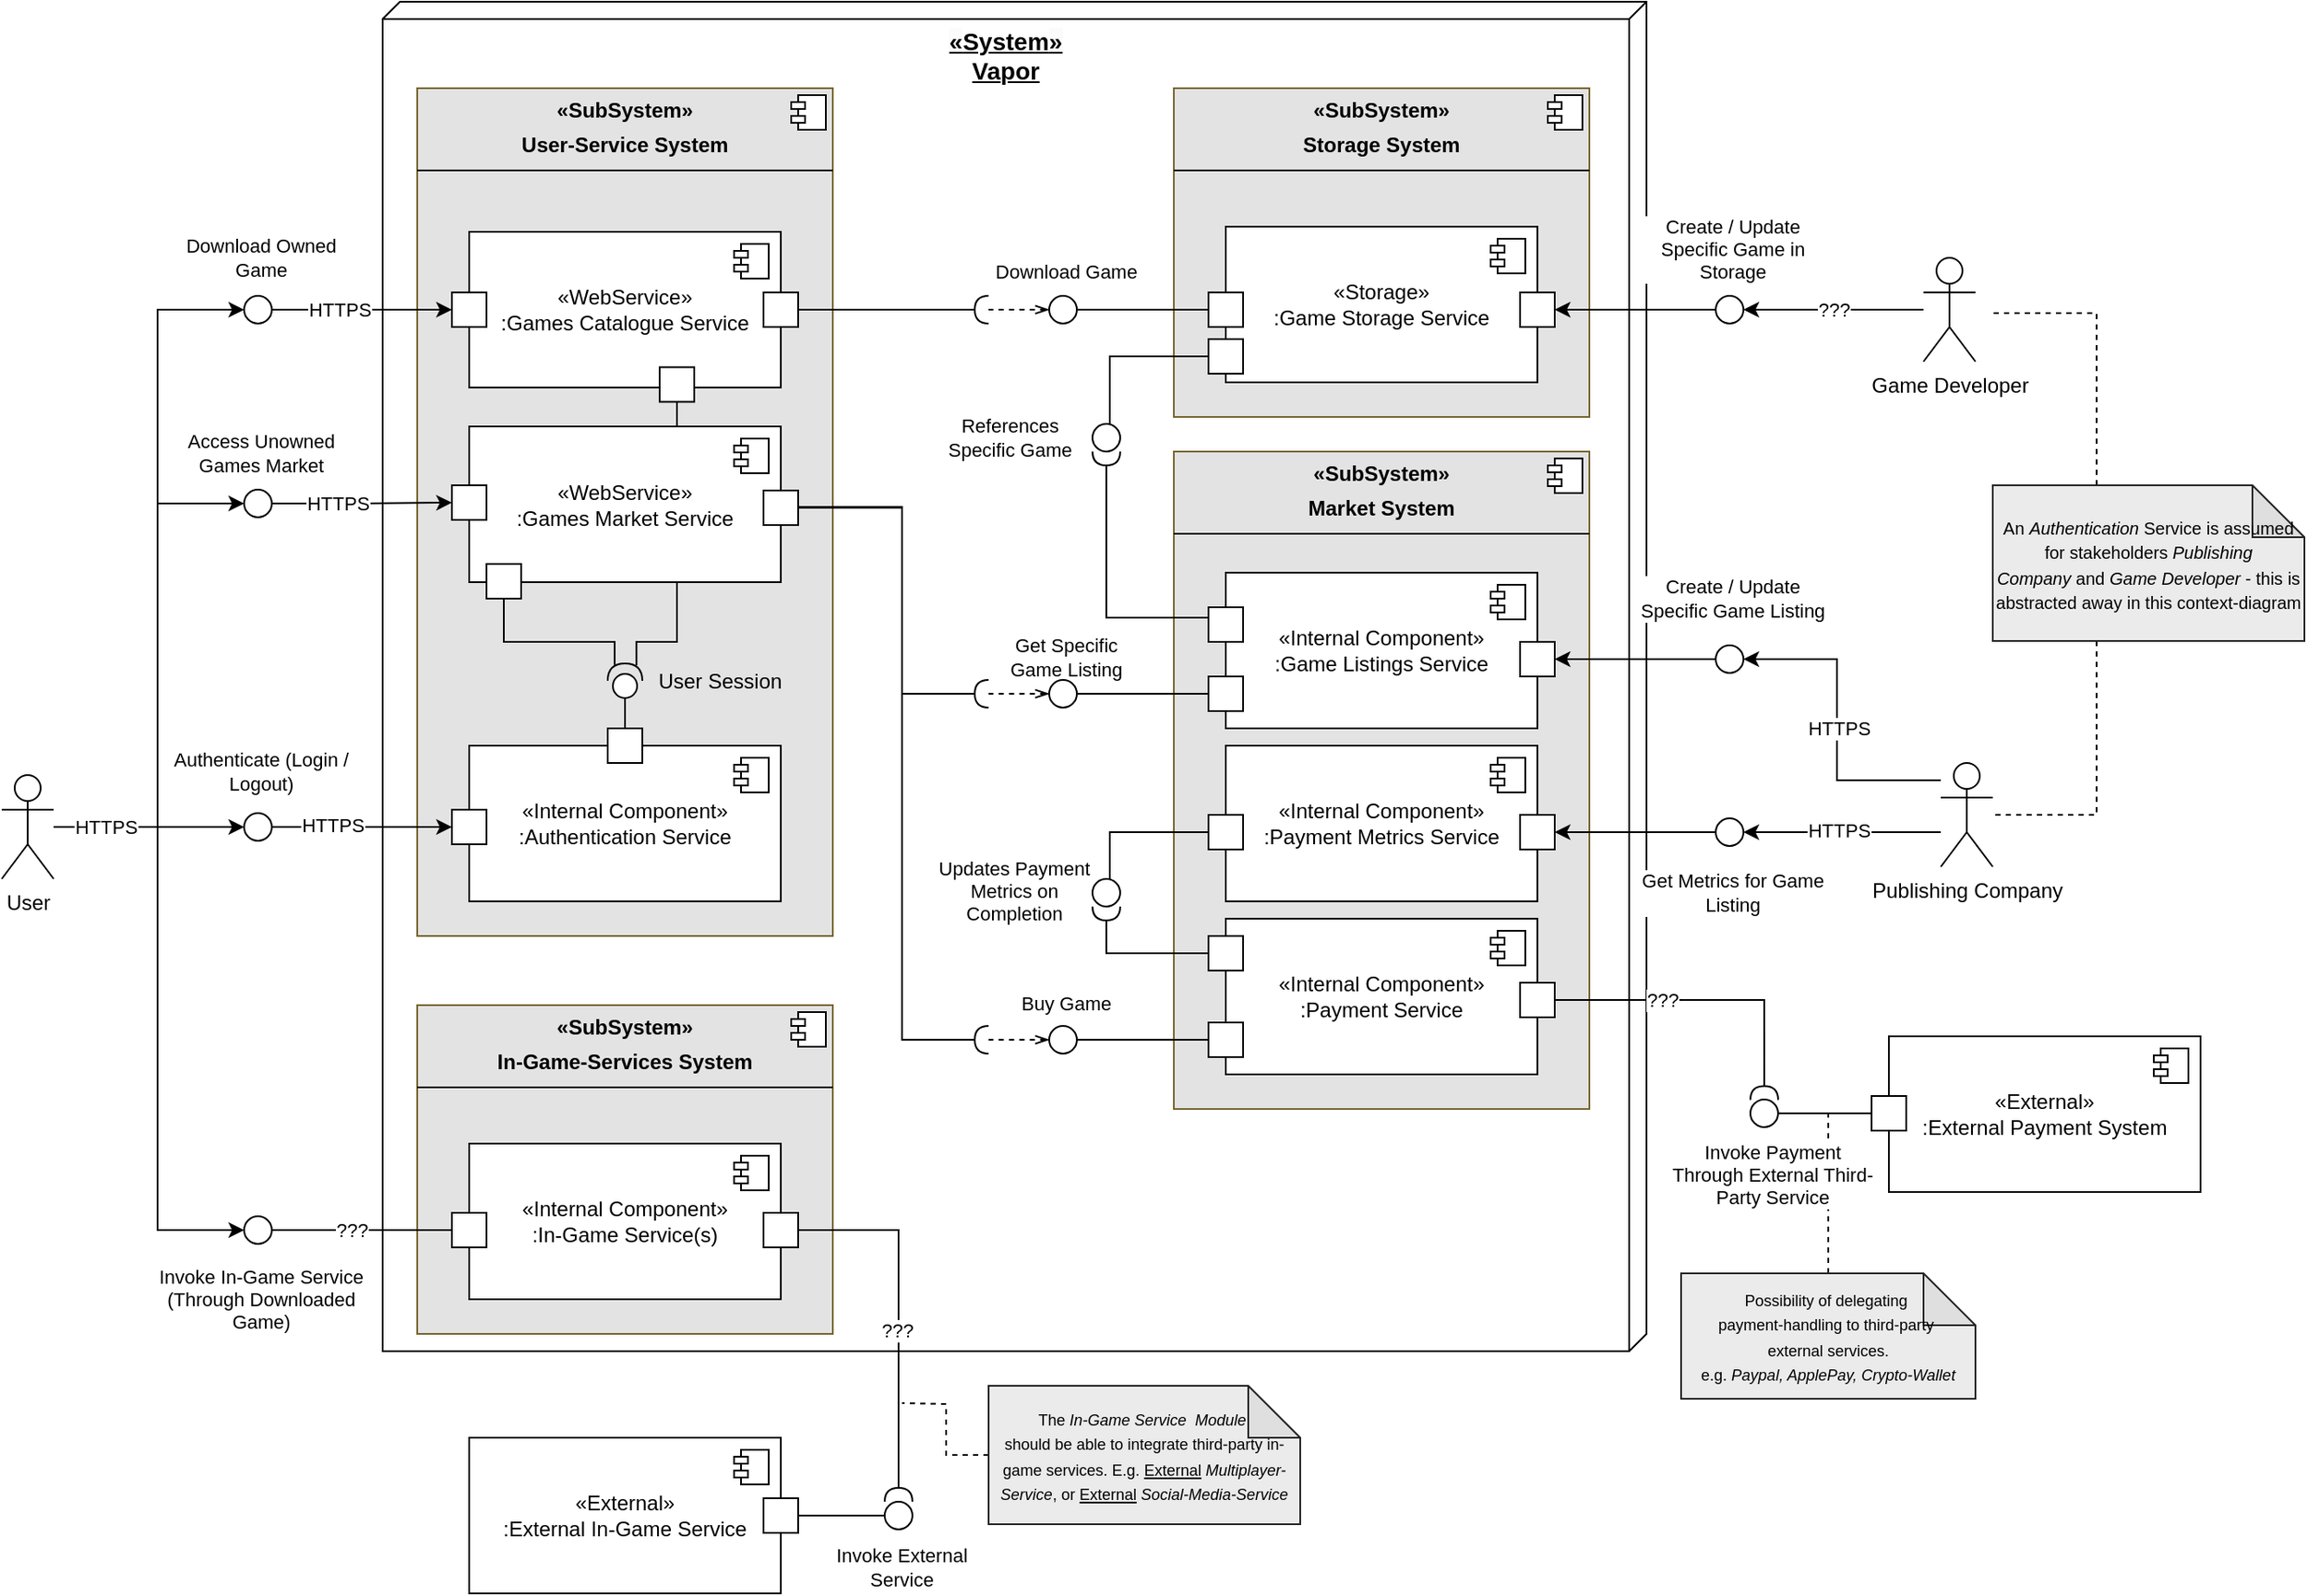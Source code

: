 <mxfile version="26.0.16">
  <diagram name="Page-1" id="Fmb3hfo4Ija24FZO6A2O">
    <mxGraphModel dx="1588" dy="1417" grid="1" gridSize="10" guides="1" tooltips="1" connect="1" arrows="1" fold="1" page="1" pageScale="1" pageWidth="827" pageHeight="1169" math="0" shadow="0">
      <root>
        <mxCell id="0" />
        <mxCell id="1" parent="0" />
        <mxCell id="AhxZ1yNnNpazb0V3wE-f-1" value="&lt;font style=&quot;font-size: 14px;&quot;&gt;&lt;b style=&quot;background-color: rgb(251, 251, 251);&quot;&gt;«&lt;/b&gt;&lt;b style=&quot;&quot;&gt;System&lt;/b&gt;&lt;b style=&quot;background-color: rgb(251, 251, 251);&quot;&gt;»&lt;/b&gt;&lt;b style=&quot;&quot;&gt;&lt;br&gt;Vapor&lt;/b&gt;&lt;/font&gt;" style="verticalAlign=top;align=center;spacingTop=8;spacingLeft=2;spacingRight=12;shape=cube;size=10;direction=south;fontStyle=4;html=1;whiteSpace=wrap;fontFamily=Helvetica;fontSize=11;fontColor=default;labelBackgroundColor=default;movable=1;resizable=1;rotatable=1;deletable=1;editable=1;locked=0;connectable=1;" parent="1" vertex="1">
          <mxGeometry x="1080" y="30" width="730" height="780" as="geometry" />
        </mxCell>
        <mxCell id="AhxZ1yNnNpazb0V3wE-f-2" value="&lt;p style=&quot;margin:0px;margin-top:6px;text-align:center;&quot;&gt;&lt;b&gt;«SubSystem»&lt;/b&gt;&lt;/p&gt;&lt;p style=&quot;margin:0px;margin-top:6px;text-align:center;&quot;&gt;&lt;b&gt;Market System&lt;/b&gt;&lt;/p&gt;&lt;hr size=&quot;1&quot; style=&quot;border-style:solid;&quot;&gt;&lt;p style=&quot;margin:0px;margin-left:8px;&quot;&gt;&lt;br&gt;&lt;/p&gt;" style="align=left;overflow=fill;html=1;dropTarget=0;whiteSpace=wrap;fillColor=#E3E3E3;strokeColor=#786530;" parent="1" vertex="1">
          <mxGeometry x="1537" y="290" width="240" height="380" as="geometry" />
        </mxCell>
        <mxCell id="AhxZ1yNnNpazb0V3wE-f-3" value="" style="shape=component;jettyWidth=8;jettyHeight=4;" parent="AhxZ1yNnNpazb0V3wE-f-2" vertex="1">
          <mxGeometry x="1" width="20" height="20" relative="1" as="geometry">
            <mxPoint x="-24" y="4" as="offset" />
          </mxGeometry>
        </mxCell>
        <mxCell id="AhxZ1yNnNpazb0V3wE-f-181" style="edgeStyle=orthogonalEdgeStyle;rounded=0;orthogonalLoop=1;jettySize=auto;html=1;endArrow=none;startFill=0;startArrow=none;dashed=1;" parent="1" source="AhxZ1yNnNpazb0V3wE-f-55" edge="1">
          <mxGeometry relative="1" as="geometry">
            <mxPoint x="1380" y="840" as="targetPoint" />
          </mxGeometry>
        </mxCell>
        <mxCell id="AhxZ1yNnNpazb0V3wE-f-55" value="&lt;font style=&quot;font-size: 9px;&quot;&gt;&lt;font style=&quot;&quot;&gt;The &lt;i style=&quot;&quot;&gt;In-Game Service&lt;/i&gt;&amp;nbsp;&amp;nbsp;&lt;/font&gt;&lt;i style=&quot;background-color: initial;&quot;&gt;Module&amp;nbsp;&lt;/i&gt;&lt;/font&gt;&lt;div&gt;&lt;font style=&quot;font-size: 9px;&quot;&gt;should be able to integrate third-party in-game services. E.g. &lt;u&gt;External&lt;/u&gt;&lt;i&gt; Multiplayer-Service&lt;/i&gt;,&lt;i&gt;&amp;nbsp;&lt;/i&gt;or &lt;u&gt;External&lt;/u&gt;&amp;nbsp;&lt;i&gt;Social-Media-Service&lt;/i&gt;&lt;/font&gt;&lt;/div&gt;" style="shape=note;whiteSpace=wrap;html=1;backgroundOutline=1;darkOpacity=0.05;fillColor=#EBEBEB;strokeColor=#242424;" parent="1" vertex="1">
          <mxGeometry x="1430" y="830" width="180" height="80" as="geometry" />
        </mxCell>
        <mxCell id="AhxZ1yNnNpazb0V3wE-f-182" style="edgeStyle=orthogonalEdgeStyle;rounded=0;orthogonalLoop=1;jettySize=auto;html=1;endArrow=none;startFill=0;dashed=1;" parent="1" source="AhxZ1yNnNpazb0V3wE-f-56" edge="1">
          <mxGeometry relative="1" as="geometry">
            <mxPoint x="1915" y="670" as="targetPoint" />
          </mxGeometry>
        </mxCell>
        <mxCell id="AhxZ1yNnNpazb0V3wE-f-56" value="&lt;font style=&quot;font-size: 9px;&quot;&gt;Possibility of delegating&amp;nbsp;&lt;/font&gt;&lt;div&gt;&lt;font style=&quot;font-size: 9px;&quot;&gt;payment-handling to third-party&amp;nbsp;&lt;/font&gt;&lt;/div&gt;&lt;div&gt;&lt;font style=&quot;font-size: 9px;&quot;&gt;external services.&lt;/font&gt;&lt;div&gt;&lt;font style=&quot;font-size: 9px;&quot;&gt;e.g. &lt;i&gt;Paypal, ApplePay, Crypto-Wallet&lt;/i&gt;&lt;/font&gt;&lt;/div&gt;&lt;/div&gt;" style="shape=note;whiteSpace=wrap;html=1;backgroundOutline=1;darkOpacity=0.05;fillColor=#EBEBEB;strokeColor=#242424;" parent="1" vertex="1">
          <mxGeometry x="1830" y="765" width="170" height="72.5" as="geometry" />
        </mxCell>
        <mxCell id="AhxZ1yNnNpazb0V3wE-f-58" value="&lt;p style=&quot;margin:0px;margin-top:6px;text-align:center;&quot;&gt;&lt;b&gt;«SubSystem»&lt;/b&gt;&lt;/p&gt;&lt;p style=&quot;margin:0px;margin-top:6px;text-align:center;&quot;&gt;&lt;b style=&quot;background-color: initial;&quot;&gt;User-Service System&lt;/b&gt;&lt;/p&gt;&lt;hr size=&quot;1&quot; style=&quot;border-style:solid;&quot;&gt;&lt;p style=&quot;margin:0px;margin-left:8px;&quot;&gt;&lt;br&gt;&lt;/p&gt;" style="align=left;overflow=fill;html=1;dropTarget=0;whiteSpace=wrap;fillColor=#E3E3E3;strokeColor=#786530;" parent="1" vertex="1">
          <mxGeometry x="1100" y="80" width="240" height="490" as="geometry" />
        </mxCell>
        <mxCell id="AhxZ1yNnNpazb0V3wE-f-59" value="" style="shape=component;jettyWidth=8;jettyHeight=4;" parent="AhxZ1yNnNpazb0V3wE-f-58" vertex="1">
          <mxGeometry x="1" width="20" height="20" relative="1" as="geometry">
            <mxPoint x="-24" y="4" as="offset" />
          </mxGeometry>
        </mxCell>
        <mxCell id="AhxZ1yNnNpazb0V3wE-f-60" value="«WebService»&lt;br&gt;:Games Catalogue Service" style="html=1;dropTarget=0;whiteSpace=wrap;" parent="1" vertex="1">
          <mxGeometry x="1130" y="163" width="180" height="90" as="geometry" />
        </mxCell>
        <mxCell id="AhxZ1yNnNpazb0V3wE-f-61" value="" style="shape=module;jettyWidth=8;jettyHeight=4;" parent="AhxZ1yNnNpazb0V3wE-f-60" vertex="1">
          <mxGeometry x="1" width="20" height="20" relative="1" as="geometry">
            <mxPoint x="-27" y="7" as="offset" />
          </mxGeometry>
        </mxCell>
        <mxCell id="AhxZ1yNnNpazb0V3wE-f-62" value="" style="rounded=0;whiteSpace=wrap;html=1;" parent="1" vertex="1">
          <mxGeometry x="1120" y="198" width="20" height="20" as="geometry" />
        </mxCell>
        <mxCell id="AhxZ1yNnNpazb0V3wE-f-63" value="" style="rounded=0;whiteSpace=wrap;html=1;" parent="1" vertex="1">
          <mxGeometry x="1300" y="198" width="20" height="20" as="geometry" />
        </mxCell>
        <mxCell id="AhxZ1yNnNpazb0V3wE-f-64" style="edgeStyle=orthogonalEdgeStyle;rounded=0;orthogonalLoop=1;jettySize=auto;html=1;endArrow=none;endFill=0;entryX=0.944;entryY=0.831;entryDx=0;entryDy=0;entryPerimeter=0;" parent="1" source="AhxZ1yNnNpazb0V3wE-f-65" target="AhxZ1yNnNpazb0V3wE-f-76" edge="1">
          <mxGeometry relative="1" as="geometry">
            <mxPoint x="1250" y="256.88" as="sourcePoint" />
            <mxPoint x="1330" y="420" as="targetPoint" />
            <Array as="points">
              <mxPoint x="1250" y="400" />
              <mxPoint x="1227" y="400" />
            </Array>
          </mxGeometry>
        </mxCell>
        <mxCell id="AhxZ1yNnNpazb0V3wE-f-65" value="" style="rounded=0;whiteSpace=wrap;html=1;" parent="1" vertex="1">
          <mxGeometry x="1240" y="241.25" width="20" height="20" as="geometry" />
        </mxCell>
        <mxCell id="AhxZ1yNnNpazb0V3wE-f-66" style="edgeStyle=orthogonalEdgeStyle;rounded=0;orthogonalLoop=1;jettySize=auto;html=1;exitX=0.5;exitY=1;exitDx=0;exitDy=0;entryX=0.957;entryY=0.177;entryDx=0;entryDy=0;entryPerimeter=0;endArrow=none;endFill=0;" parent="1" source="AhxZ1yNnNpazb0V3wE-f-75" target="AhxZ1yNnNpazb0V3wE-f-76" edge="1">
          <mxGeometry relative="1" as="geometry">
            <Array as="points">
              <mxPoint x="1150" y="400" />
              <mxPoint x="1214" y="400" />
              <mxPoint x="1214" y="413" />
            </Array>
          </mxGeometry>
        </mxCell>
        <mxCell id="AhxZ1yNnNpazb0V3wE-f-67" value="«Internal Component»&lt;br&gt;:Authentication Service" style="html=1;dropTarget=0;whiteSpace=wrap;" parent="1" vertex="1">
          <mxGeometry x="1130" y="460" width="180" height="90" as="geometry" />
        </mxCell>
        <mxCell id="AhxZ1yNnNpazb0V3wE-f-68" value="" style="shape=module;jettyWidth=8;jettyHeight=4;" parent="AhxZ1yNnNpazb0V3wE-f-67" vertex="1">
          <mxGeometry x="1" width="20" height="20" relative="1" as="geometry">
            <mxPoint x="-27" y="7" as="offset" />
          </mxGeometry>
        </mxCell>
        <mxCell id="AhxZ1yNnNpazb0V3wE-f-69" style="edgeStyle=orthogonalEdgeStyle;rounded=0;orthogonalLoop=1;jettySize=auto;html=1;endArrow=none;endFill=0;" parent="1" source="AhxZ1yNnNpazb0V3wE-f-70" target="AhxZ1yNnNpazb0V3wE-f-76" edge="1">
          <mxGeometry relative="1" as="geometry">
            <Array as="points">
              <mxPoint x="1220" y="440" />
              <mxPoint x="1220" y="440" />
            </Array>
          </mxGeometry>
        </mxCell>
        <mxCell id="AhxZ1yNnNpazb0V3wE-f-70" value="" style="rounded=0;whiteSpace=wrap;html=1;" parent="1" vertex="1">
          <mxGeometry x="1210" y="450" width="20" height="20" as="geometry" />
        </mxCell>
        <mxCell id="AhxZ1yNnNpazb0V3wE-f-71" value="«WebService»&lt;br&gt;:Games Market Service" style="html=1;dropTarget=0;whiteSpace=wrap;" parent="1" vertex="1">
          <mxGeometry x="1130" y="275.5" width="180" height="90" as="geometry" />
        </mxCell>
        <mxCell id="AhxZ1yNnNpazb0V3wE-f-72" value="" style="shape=module;jettyWidth=8;jettyHeight=4;" parent="AhxZ1yNnNpazb0V3wE-f-71" vertex="1">
          <mxGeometry x="1" width="20" height="20" relative="1" as="geometry">
            <mxPoint x="-27" y="7" as="offset" />
          </mxGeometry>
        </mxCell>
        <mxCell id="AhxZ1yNnNpazb0V3wE-f-73" style="edgeStyle=orthogonalEdgeStyle;shape=connector;rounded=0;orthogonalLoop=1;jettySize=auto;html=1;strokeColor=default;align=center;verticalAlign=middle;fontFamily=Helvetica;fontSize=11;fontColor=default;labelBackgroundColor=default;endArrow=halfCircle;endFill=0;" parent="1" edge="1">
          <mxGeometry relative="1" as="geometry">
            <mxPoint x="1430" y="430" as="targetPoint" />
            <mxPoint x="1320.0" y="322.5" as="sourcePoint" />
            <Array as="points">
              <mxPoint x="1380" y="322" />
              <mxPoint x="1380" y="430" />
            </Array>
          </mxGeometry>
        </mxCell>
        <mxCell id="AhxZ1yNnNpazb0V3wE-f-74" value="" style="rounded=0;whiteSpace=wrap;html=1;" parent="1" vertex="1">
          <mxGeometry x="1300" y="312.5" width="20" height="20" as="geometry" />
        </mxCell>
        <mxCell id="AhxZ1yNnNpazb0V3wE-f-75" value="" style="rounded=0;whiteSpace=wrap;html=1;" parent="1" vertex="1">
          <mxGeometry x="1140" y="355" width="20" height="20" as="geometry" />
        </mxCell>
        <mxCell id="AhxZ1yNnNpazb0V3wE-f-76" value="" style="shape=providedRequiredInterface;html=1;verticalLabelPosition=bottom;sketch=0;rotation=-90;" parent="1" vertex="1">
          <mxGeometry x="1210" y="412.5" width="20" height="20" as="geometry" />
        </mxCell>
        <mxCell id="AhxZ1yNnNpazb0V3wE-f-77" value="User Session" style="text;html=1;align=center;verticalAlign=middle;whiteSpace=wrap;rounded=0;" parent="1" vertex="1">
          <mxGeometry x="1230" y="407.5" width="90" height="30" as="geometry" />
        </mxCell>
        <mxCell id="AhxZ1yNnNpazb0V3wE-f-78" style="edgeStyle=orthogonalEdgeStyle;rounded=0;orthogonalLoop=1;jettySize=auto;html=1;endArrow=classic;endFill=1;" parent="1" source="AhxZ1yNnNpazb0V3wE-f-80" target="AhxZ1yNnNpazb0V3wE-f-62" edge="1">
          <mxGeometry relative="1" as="geometry">
            <mxPoint x="1050" y="208" as="targetPoint" />
          </mxGeometry>
        </mxCell>
        <mxCell id="AhxZ1yNnNpazb0V3wE-f-205" value="HTTPS" style="edgeLabel;html=1;align=center;verticalAlign=middle;resizable=0;points=[];" parent="AhxZ1yNnNpazb0V3wE-f-78" vertex="1" connectable="0">
          <mxGeometry x="-0.123" relative="1" as="geometry">
            <mxPoint x="-7" as="offset" />
          </mxGeometry>
        </mxCell>
        <mxCell id="AhxZ1yNnNpazb0V3wE-f-80" value="" style="ellipse;whiteSpace=wrap;html=1;aspect=fixed;" parent="1" vertex="1">
          <mxGeometry x="1000" y="200" width="16" height="16" as="geometry" />
        </mxCell>
        <mxCell id="AhxZ1yNnNpazb0V3wE-f-81" style="edgeStyle=orthogonalEdgeStyle;rounded=0;orthogonalLoop=1;jettySize=auto;html=1;endArrow=classic;endFill=1;" parent="1" source="AhxZ1yNnNpazb0V3wE-f-83" target="AhxZ1yNnNpazb0V3wE-f-84" edge="1">
          <mxGeometry relative="1" as="geometry">
            <mxPoint x="1050" y="320" as="targetPoint" />
          </mxGeometry>
        </mxCell>
        <mxCell id="AhxZ1yNnNpazb0V3wE-f-204" value="HTTPS" style="edgeLabel;html=1;align=center;verticalAlign=middle;resizable=0;points=[];" parent="AhxZ1yNnNpazb0V3wE-f-81" vertex="1" connectable="0">
          <mxGeometry x="-0.143" relative="1" as="geometry">
            <mxPoint x="-7" as="offset" />
          </mxGeometry>
        </mxCell>
        <mxCell id="AhxZ1yNnNpazb0V3wE-f-83" value="" style="ellipse;whiteSpace=wrap;html=1;aspect=fixed;" parent="1" vertex="1">
          <mxGeometry x="1000" y="312" width="16" height="16" as="geometry" />
        </mxCell>
        <mxCell id="AhxZ1yNnNpazb0V3wE-f-84" value="" style="rounded=0;whiteSpace=wrap;html=1;" parent="1" vertex="1">
          <mxGeometry x="1120" y="309.5" width="20" height="20" as="geometry" />
        </mxCell>
        <mxCell id="AhxZ1yNnNpazb0V3wE-f-85" value="&lt;p style=&quot;margin:0px;margin-top:6px;text-align:center;&quot;&gt;&lt;b&gt;«SubSystem»&lt;/b&gt;&lt;/p&gt;&lt;p style=&quot;margin:0px;margin-top:6px;text-align:center;&quot;&gt;&lt;b&gt;Storage System&lt;/b&gt;&lt;/p&gt;&lt;hr size=&quot;1&quot; style=&quot;border-style:solid;&quot;&gt;&lt;p style=&quot;margin:0px;margin-left:8px;&quot;&gt;&lt;br&gt;&lt;/p&gt;" style="align=left;overflow=fill;html=1;dropTarget=0;whiteSpace=wrap;fillColor=#E3E3E3;strokeColor=#786530;" parent="1" vertex="1">
          <mxGeometry x="1537" y="80" width="240" height="190" as="geometry" />
        </mxCell>
        <mxCell id="AhxZ1yNnNpazb0V3wE-f-86" value="" style="shape=component;jettyWidth=8;jettyHeight=4;" parent="AhxZ1yNnNpazb0V3wE-f-85" vertex="1">
          <mxGeometry x="1" width="20" height="20" relative="1" as="geometry">
            <mxPoint x="-24" y="4" as="offset" />
          </mxGeometry>
        </mxCell>
        <mxCell id="AhxZ1yNnNpazb0V3wE-f-87" value="«Storage»&lt;br&gt;:Game Storage Service" style="html=1;dropTarget=0;whiteSpace=wrap;" parent="1" vertex="1">
          <mxGeometry x="1567" y="160" width="180" height="90" as="geometry" />
        </mxCell>
        <mxCell id="AhxZ1yNnNpazb0V3wE-f-88" value="" style="shape=module;jettyWidth=8;jettyHeight=4;" parent="AhxZ1yNnNpazb0V3wE-f-87" vertex="1">
          <mxGeometry x="1" width="20" height="20" relative="1" as="geometry">
            <mxPoint x="-27" y="7" as="offset" />
          </mxGeometry>
        </mxCell>
        <mxCell id="AhxZ1yNnNpazb0V3wE-f-89" value="«Internal Component»&lt;br&gt;:Game Listings Service" style="html=1;dropTarget=0;whiteSpace=wrap;" parent="1" vertex="1">
          <mxGeometry x="1567" y="360" width="180" height="90" as="geometry" />
        </mxCell>
        <mxCell id="AhxZ1yNnNpazb0V3wE-f-90" value="" style="shape=module;jettyWidth=8;jettyHeight=4;" parent="AhxZ1yNnNpazb0V3wE-f-89" vertex="1">
          <mxGeometry x="1" width="20" height="20" relative="1" as="geometry">
            <mxPoint x="-27" y="7" as="offset" />
          </mxGeometry>
        </mxCell>
        <mxCell id="AhxZ1yNnNpazb0V3wE-f-91" value="«Internal Component»&lt;br&gt;:Payment Service" style="html=1;dropTarget=0;whiteSpace=wrap;" parent="1" vertex="1">
          <mxGeometry x="1567" y="560" width="180" height="90" as="geometry" />
        </mxCell>
        <mxCell id="AhxZ1yNnNpazb0V3wE-f-92" value="" style="shape=module;jettyWidth=8;jettyHeight=4;" parent="AhxZ1yNnNpazb0V3wE-f-91" vertex="1">
          <mxGeometry x="1" width="20" height="20" relative="1" as="geometry">
            <mxPoint x="-27" y="7" as="offset" />
          </mxGeometry>
        </mxCell>
        <mxCell id="AhxZ1yNnNpazb0V3wE-f-93" value="«Internal Component»&lt;br&gt;:Payment Metrics Service" style="html=1;dropTarget=0;whiteSpace=wrap;" parent="1" vertex="1">
          <mxGeometry x="1567" y="460" width="180" height="90" as="geometry" />
        </mxCell>
        <mxCell id="AhxZ1yNnNpazb0V3wE-f-94" value="" style="shape=module;jettyWidth=8;jettyHeight=4;" parent="AhxZ1yNnNpazb0V3wE-f-93" vertex="1">
          <mxGeometry x="1" width="20" height="20" relative="1" as="geometry">
            <mxPoint x="-27" y="7" as="offset" />
          </mxGeometry>
        </mxCell>
        <mxCell id="AhxZ1yNnNpazb0V3wE-f-95" value="&lt;p style=&quot;margin:0px;margin-top:6px;text-align:center;&quot;&gt;&lt;b&gt;«SubSystem»&lt;/b&gt;&lt;/p&gt;&lt;p style=&quot;margin:0px;margin-top:6px;text-align:center;&quot;&gt;&lt;b&gt;In-Game-Services System&lt;/b&gt;&lt;/p&gt;&lt;hr size=&quot;1&quot; style=&quot;border-style:solid;&quot;&gt;&lt;p style=&quot;margin:0px;margin-left:8px;&quot;&gt;&lt;br&gt;&lt;/p&gt;" style="align=left;overflow=fill;html=1;dropTarget=0;whiteSpace=wrap;fillColor=#E3E3E3;strokeColor=#786530;" parent="1" vertex="1">
          <mxGeometry x="1100" y="610" width="240" height="190" as="geometry" />
        </mxCell>
        <mxCell id="AhxZ1yNnNpazb0V3wE-f-96" value="" style="shape=component;jettyWidth=8;jettyHeight=4;" parent="AhxZ1yNnNpazb0V3wE-f-95" vertex="1">
          <mxGeometry x="1" width="20" height="20" relative="1" as="geometry">
            <mxPoint x="-24" y="4" as="offset" />
          </mxGeometry>
        </mxCell>
        <mxCell id="AhxZ1yNnNpazb0V3wE-f-97" style="edgeStyle=orthogonalEdgeStyle;shape=connector;rounded=0;orthogonalLoop=1;jettySize=auto;html=1;strokeColor=default;align=center;verticalAlign=middle;fontFamily=Helvetica;fontSize=11;fontColor=default;labelBackgroundColor=default;endArrow=classic;endFill=1;" parent="1" source="AhxZ1yNnNpazb0V3wE-f-99" target="AhxZ1yNnNpazb0V3wE-f-100" edge="1">
          <mxGeometry relative="1" as="geometry">
            <mxPoint x="1050" y="507" as="targetPoint" />
          </mxGeometry>
        </mxCell>
        <mxCell id="AhxZ1yNnNpazb0V3wE-f-203" value="HTTPS" style="edgeLabel;html=1;align=center;verticalAlign=middle;resizable=0;points=[];" parent="AhxZ1yNnNpazb0V3wE-f-97" vertex="1" connectable="0">
          <mxGeometry x="-0.188" y="1" relative="1" as="geometry">
            <mxPoint x="-7" as="offset" />
          </mxGeometry>
        </mxCell>
        <mxCell id="AhxZ1yNnNpazb0V3wE-f-99" value="" style="ellipse;whiteSpace=wrap;html=1;aspect=fixed;" parent="1" vertex="1">
          <mxGeometry x="1000" y="499" width="16" height="16" as="geometry" />
        </mxCell>
        <mxCell id="AhxZ1yNnNpazb0V3wE-f-100" value="" style="rounded=0;whiteSpace=wrap;html=1;" parent="1" vertex="1">
          <mxGeometry x="1120" y="497" width="20" height="20" as="geometry" />
        </mxCell>
        <mxCell id="AhxZ1yNnNpazb0V3wE-f-101" value="" style="rounded=0;whiteSpace=wrap;html=1;" parent="1" vertex="1">
          <mxGeometry x="1557" y="198" width="20" height="20" as="geometry" />
        </mxCell>
        <mxCell id="AhxZ1yNnNpazb0V3wE-f-102" style="edgeStyle=orthogonalEdgeStyle;shape=connector;rounded=0;orthogonalLoop=1;jettySize=auto;html=1;strokeColor=default;align=center;verticalAlign=middle;fontFamily=Helvetica;fontSize=11;fontColor=default;labelBackgroundColor=default;endArrow=none;endFill=0;startArrow=classic;startFill=1;" parent="1" source="AhxZ1yNnNpazb0V3wE-f-104" target="AhxZ1yNnNpazb0V3wE-f-119" edge="1">
          <mxGeometry relative="1" as="geometry" />
        </mxCell>
        <mxCell id="AhxZ1yNnNpazb0V3wE-f-104" value="" style="rounded=0;whiteSpace=wrap;html=1;" parent="1" vertex="1">
          <mxGeometry x="1737" y="198" width="20" height="20" as="geometry" />
        </mxCell>
        <mxCell id="AhxZ1yNnNpazb0V3wE-f-105" value="" style="rounded=0;whiteSpace=wrap;html=1;" parent="1" vertex="1">
          <mxGeometry x="1557" y="420" width="20" height="20" as="geometry" />
        </mxCell>
        <mxCell id="AhxZ1yNnNpazb0V3wE-f-106" style="edgeStyle=orthogonalEdgeStyle;shape=connector;rounded=0;orthogonalLoop=1;jettySize=auto;html=1;strokeColor=default;align=center;verticalAlign=middle;fontFamily=Helvetica;fontSize=11;fontColor=default;labelBackgroundColor=default;endArrow=none;endFill=0;startArrow=classic;startFill=1;" parent="1" source="AhxZ1yNnNpazb0V3wE-f-107" target="AhxZ1yNnNpazb0V3wE-f-120" edge="1">
          <mxGeometry relative="1" as="geometry" />
        </mxCell>
        <mxCell id="AhxZ1yNnNpazb0V3wE-f-107" value="" style="rounded=0;whiteSpace=wrap;html=1;" parent="1" vertex="1">
          <mxGeometry x="1737" y="400" width="20" height="20" as="geometry" />
        </mxCell>
        <mxCell id="AhxZ1yNnNpazb0V3wE-f-108" value="" style="rounded=0;whiteSpace=wrap;html=1;" parent="1" vertex="1">
          <mxGeometry x="1557" y="620" width="20" height="20" as="geometry" />
        </mxCell>
        <mxCell id="AhxZ1yNnNpazb0V3wE-f-109" style="edgeStyle=orthogonalEdgeStyle;shape=connector;rounded=0;orthogonalLoop=1;jettySize=auto;html=1;strokeColor=default;align=center;verticalAlign=middle;fontFamily=Helvetica;fontSize=11;fontColor=default;labelBackgroundColor=default;endArrow=halfCircle;endFill=0;" parent="1" edge="1">
          <mxGeometry relative="1" as="geometry">
            <Array as="points">
              <mxPoint x="1878" y="607" />
            </Array>
            <mxPoint x="1755" y="606.974" as="sourcePoint" />
            <mxPoint x="1878.026" y="664.761" as="targetPoint" />
          </mxGeometry>
        </mxCell>
        <mxCell id="AhxZ1yNnNpazb0V3wE-f-200" value="???" style="edgeLabel;html=1;align=center;verticalAlign=middle;resizable=0;points=[];" parent="AhxZ1yNnNpazb0V3wE-f-109" vertex="1" connectable="0">
          <mxGeometry x="-0.3" relative="1" as="geometry">
            <mxPoint as="offset" />
          </mxGeometry>
        </mxCell>
        <mxCell id="AhxZ1yNnNpazb0V3wE-f-110" value="" style="rounded=0;whiteSpace=wrap;html=1;" parent="1" vertex="1">
          <mxGeometry x="1737" y="597" width="20" height="20" as="geometry" />
        </mxCell>
        <mxCell id="AhxZ1yNnNpazb0V3wE-f-111" style="edgeStyle=orthogonalEdgeStyle;shape=connector;rounded=0;orthogonalLoop=1;jettySize=auto;html=1;strokeColor=default;align=center;verticalAlign=middle;fontFamily=Helvetica;fontSize=11;fontColor=default;labelBackgroundColor=default;endArrow=none;endFill=0;startArrow=classic;startFill=1;" parent="1" source="AhxZ1yNnNpazb0V3wE-f-112" target="AhxZ1yNnNpazb0V3wE-f-121" edge="1">
          <mxGeometry relative="1" as="geometry" />
        </mxCell>
        <mxCell id="AhxZ1yNnNpazb0V3wE-f-112" value="" style="rounded=0;whiteSpace=wrap;html=1;" parent="1" vertex="1">
          <mxGeometry x="1737" y="500" width="20" height="20" as="geometry" />
        </mxCell>
        <mxCell id="AhxZ1yNnNpazb0V3wE-f-113" style="edgeStyle=orthogonalEdgeStyle;shape=connector;rounded=0;orthogonalLoop=1;jettySize=auto;html=1;strokeColor=default;align=center;verticalAlign=middle;fontFamily=Helvetica;fontSize=11;fontColor=default;labelBackgroundColor=default;endArrow=classic;endFill=1;" parent="1" source="AhxZ1yNnNpazb0V3wE-f-115" target="AhxZ1yNnNpazb0V3wE-f-120" edge="1">
          <mxGeometry relative="1" as="geometry">
            <Array as="points">
              <mxPoint x="1920" y="480" />
              <mxPoint x="1920" y="410" />
            </Array>
          </mxGeometry>
        </mxCell>
        <mxCell id="AhxZ1yNnNpazb0V3wE-f-199" value="HTTPS" style="edgeLabel;html=1;align=center;verticalAlign=middle;resizable=0;points=[];" parent="AhxZ1yNnNpazb0V3wE-f-113" vertex="1" connectable="0">
          <mxGeometry x="-0.098" y="-1" relative="1" as="geometry">
            <mxPoint y="-7" as="offset" />
          </mxGeometry>
        </mxCell>
        <mxCell id="AhxZ1yNnNpazb0V3wE-f-114" style="edgeStyle=orthogonalEdgeStyle;shape=connector;rounded=0;orthogonalLoop=1;jettySize=auto;html=1;strokeColor=default;align=center;verticalAlign=middle;fontFamily=Helvetica;fontSize=11;fontColor=default;labelBackgroundColor=default;endArrow=classic;endFill=1;" parent="1" source="AhxZ1yNnNpazb0V3wE-f-115" target="AhxZ1yNnNpazb0V3wE-f-121" edge="1">
          <mxGeometry relative="1" as="geometry">
            <Array as="points">
              <mxPoint x="1930" y="510" />
              <mxPoint x="1930" y="510" />
            </Array>
          </mxGeometry>
        </mxCell>
        <mxCell id="AhxZ1yNnNpazb0V3wE-f-198" value="HTTPS" style="edgeLabel;html=1;align=center;verticalAlign=middle;resizable=0;points=[];" parent="AhxZ1yNnNpazb0V3wE-f-114" vertex="1" connectable="0">
          <mxGeometry x="-0.077" y="-1" relative="1" as="geometry">
            <mxPoint x="-7" as="offset" />
          </mxGeometry>
        </mxCell>
        <mxCell id="AhxZ1yNnNpazb0V3wE-f-115" value="Publishing Company" style="shape=umlActor;verticalLabelPosition=bottom;verticalAlign=top;html=1;" parent="1" vertex="1">
          <mxGeometry x="1980" y="470" width="30" height="60" as="geometry" />
        </mxCell>
        <mxCell id="AhxZ1yNnNpazb0V3wE-f-116" value="???" style="edgeStyle=orthogonalEdgeStyle;shape=connector;rounded=0;orthogonalLoop=1;jettySize=auto;html=1;strokeColor=default;align=center;verticalAlign=middle;fontFamily=Helvetica;fontSize=11;fontColor=default;labelBackgroundColor=default;endArrow=classic;endFill=1;" parent="1" source="AhxZ1yNnNpazb0V3wE-f-118" target="AhxZ1yNnNpazb0V3wE-f-119" edge="1">
          <mxGeometry x="0.004" relative="1" as="geometry">
            <mxPoint as="offset" />
          </mxGeometry>
        </mxCell>
        <mxCell id="AhxZ1yNnNpazb0V3wE-f-118" value="Game Developer" style="shape=umlActor;verticalLabelPosition=bottom;verticalAlign=top;html=1;" parent="1" vertex="1">
          <mxGeometry x="1970" y="178" width="30" height="60" as="geometry" />
        </mxCell>
        <mxCell id="AhxZ1yNnNpazb0V3wE-f-119" value="" style="ellipse;whiteSpace=wrap;html=1;aspect=fixed;" parent="1" vertex="1">
          <mxGeometry x="1850" y="200" width="16" height="16" as="geometry" />
        </mxCell>
        <mxCell id="AhxZ1yNnNpazb0V3wE-f-120" value="" style="ellipse;whiteSpace=wrap;html=1;aspect=fixed;" parent="1" vertex="1">
          <mxGeometry x="1850" y="402" width="16" height="16" as="geometry" />
        </mxCell>
        <mxCell id="AhxZ1yNnNpazb0V3wE-f-121" value="" style="ellipse;whiteSpace=wrap;html=1;aspect=fixed;" parent="1" vertex="1">
          <mxGeometry x="1850" y="502" width="16" height="16" as="geometry" />
        </mxCell>
        <mxCell id="AhxZ1yNnNpazb0V3wE-f-122" value="«Internal Component»&lt;br&gt;:In-Game Service(s)" style="html=1;dropTarget=0;whiteSpace=wrap;" parent="1" vertex="1">
          <mxGeometry x="1130" y="690" width="180" height="90" as="geometry" />
        </mxCell>
        <mxCell id="AhxZ1yNnNpazb0V3wE-f-123" value="" style="shape=module;jettyWidth=8;jettyHeight=4;" parent="AhxZ1yNnNpazb0V3wE-f-122" vertex="1">
          <mxGeometry x="1" width="20" height="20" relative="1" as="geometry">
            <mxPoint x="-27" y="7" as="offset" />
          </mxGeometry>
        </mxCell>
        <mxCell id="AhxZ1yNnNpazb0V3wE-f-124" value="" style="edgeStyle=orthogonalEdgeStyle;shape=connector;rounded=0;orthogonalLoop=1;jettySize=auto;html=1;strokeColor=default;align=center;verticalAlign=middle;fontFamily=Helvetica;fontSize=11;fontColor=default;labelBackgroundColor=default;endArrow=none;endFill=0;" parent="1" source="AhxZ1yNnNpazb0V3wE-f-125" target="AhxZ1yNnNpazb0V3wE-f-126" edge="1">
          <mxGeometry x="0.006" relative="1" as="geometry">
            <mxPoint x="1006" y="740" as="sourcePoint" />
            <mxPoint x="1116" y="740" as="targetPoint" />
            <mxPoint as="offset" />
          </mxGeometry>
        </mxCell>
        <mxCell id="AhxZ1yNnNpazb0V3wE-f-202" value="???" style="edgeLabel;html=1;align=center;verticalAlign=middle;resizable=0;points=[];" parent="AhxZ1yNnNpazb0V3wE-f-124" vertex="1" connectable="0">
          <mxGeometry x="-0.123" relative="1" as="geometry">
            <mxPoint as="offset" />
          </mxGeometry>
        </mxCell>
        <mxCell id="AhxZ1yNnNpazb0V3wE-f-125" value="" style="ellipse;whiteSpace=wrap;html=1;aspect=fixed;" parent="1" vertex="1">
          <mxGeometry x="1000" y="732" width="16" height="16" as="geometry" />
        </mxCell>
        <mxCell id="AhxZ1yNnNpazb0V3wE-f-126" value="" style="rounded=0;whiteSpace=wrap;html=1;" parent="1" vertex="1">
          <mxGeometry x="1120" y="730" width="20" height="20" as="geometry" />
        </mxCell>
        <mxCell id="AhxZ1yNnNpazb0V3wE-f-127" style="edgeStyle=orthogonalEdgeStyle;shape=connector;rounded=0;orthogonalLoop=1;jettySize=auto;html=1;strokeColor=default;align=center;verticalAlign=middle;fontFamily=Helvetica;fontSize=11;fontColor=default;labelBackgroundColor=default;endArrow=none;endFill=0;startArrow=halfCircle;startFill=0;" parent="1" source="AhxZ1yNnNpazb0V3wE-f-193" target="AhxZ1yNnNpazb0V3wE-f-150" edge="1">
          <mxGeometry relative="1" as="geometry">
            <Array as="points">
              <mxPoint x="1498" y="580" />
            </Array>
          </mxGeometry>
        </mxCell>
        <mxCell id="AhxZ1yNnNpazb0V3wE-f-128" value="" style="rounded=0;whiteSpace=wrap;html=1;" parent="1" vertex="1">
          <mxGeometry x="1557" y="500" width="20" height="20" as="geometry" />
        </mxCell>
        <mxCell id="AhxZ1yNnNpazb0V3wE-f-129" value="«External»&lt;br&gt;:External Payment System" style="html=1;dropTarget=0;whiteSpace=wrap;" parent="1" vertex="1">
          <mxGeometry x="1950" y="628" width="180" height="90" as="geometry" />
        </mxCell>
        <mxCell id="AhxZ1yNnNpazb0V3wE-f-130" value="" style="shape=module;jettyWidth=8;jettyHeight=4;" parent="AhxZ1yNnNpazb0V3wE-f-129" vertex="1">
          <mxGeometry x="1" width="20" height="20" relative="1" as="geometry">
            <mxPoint x="-27" y="7" as="offset" />
          </mxGeometry>
        </mxCell>
        <mxCell id="AhxZ1yNnNpazb0V3wE-f-131" style="edgeStyle=orthogonalEdgeStyle;shape=connector;rounded=0;orthogonalLoop=1;jettySize=auto;html=1;strokeColor=default;align=center;verticalAlign=middle;fontFamily=Helvetica;fontSize=11;fontColor=default;labelBackgroundColor=default;endArrow=none;endFill=0;" parent="1" source="AhxZ1yNnNpazb0V3wE-f-132" target="AhxZ1yNnNpazb0V3wE-f-133" edge="1">
          <mxGeometry relative="1" as="geometry" />
        </mxCell>
        <mxCell id="AhxZ1yNnNpazb0V3wE-f-132" value="" style="ellipse;whiteSpace=wrap;html=1;aspect=fixed;" parent="1" vertex="1">
          <mxGeometry x="1870" y="664.5" width="16" height="16" as="geometry" />
        </mxCell>
        <mxCell id="AhxZ1yNnNpazb0V3wE-f-133" value="" style="rounded=0;whiteSpace=wrap;html=1;" parent="1" vertex="1">
          <mxGeometry x="1940" y="662.5" width="20" height="20" as="geometry" />
        </mxCell>
        <mxCell id="AhxZ1yNnNpazb0V3wE-f-134" value="«External»&lt;br&gt;:External In-Game Service" style="html=1;dropTarget=0;whiteSpace=wrap;" parent="1" vertex="1">
          <mxGeometry x="1130" y="860" width="180" height="90" as="geometry" />
        </mxCell>
        <mxCell id="AhxZ1yNnNpazb0V3wE-f-135" value="" style="shape=module;jettyWidth=8;jettyHeight=4;" parent="AhxZ1yNnNpazb0V3wE-f-134" vertex="1">
          <mxGeometry x="1" width="20" height="20" relative="1" as="geometry">
            <mxPoint x="-27" y="7" as="offset" />
          </mxGeometry>
        </mxCell>
        <mxCell id="AhxZ1yNnNpazb0V3wE-f-136" style="edgeStyle=orthogonalEdgeStyle;shape=connector;rounded=0;orthogonalLoop=1;jettySize=auto;html=1;strokeColor=default;align=center;verticalAlign=middle;fontFamily=Helvetica;fontSize=11;fontColor=default;labelBackgroundColor=default;endArrow=none;endFill=0;startArrow=halfCircle;startFill=0;" parent="1" source="AhxZ1yNnNpazb0V3wE-f-137" target="AhxZ1yNnNpazb0V3wE-f-138" edge="1">
          <mxGeometry relative="1" as="geometry">
            <Array as="points">
              <mxPoint x="1378" y="740" />
            </Array>
          </mxGeometry>
        </mxCell>
        <mxCell id="AhxZ1yNnNpazb0V3wE-f-201" value="???" style="edgeLabel;html=1;align=center;verticalAlign=middle;resizable=0;points=[];" parent="AhxZ1yNnNpazb0V3wE-f-136" vertex="1" connectable="0">
          <mxGeometry x="-0.077" y="1" relative="1" as="geometry">
            <mxPoint as="offset" />
          </mxGeometry>
        </mxCell>
        <mxCell id="AhxZ1yNnNpazb0V3wE-f-137" value="" style="ellipse;whiteSpace=wrap;html=1;aspect=fixed;" parent="1" vertex="1">
          <mxGeometry x="1370" y="897" width="16" height="16" as="geometry" />
        </mxCell>
        <mxCell id="AhxZ1yNnNpazb0V3wE-f-138" value="" style="rounded=0;whiteSpace=wrap;html=1;" parent="1" vertex="1">
          <mxGeometry x="1300" y="730" width="20" height="20" as="geometry" />
        </mxCell>
        <mxCell id="AhxZ1yNnNpazb0V3wE-f-139" value="Download Owned Game" style="text;html=1;align=center;verticalAlign=middle;whiteSpace=wrap;rounded=0;fontFamily=Helvetica;fontSize=11;fontColor=default;labelBackgroundColor=default;" parent="1" vertex="1">
          <mxGeometry x="950" y="163" width="120" height="30" as="geometry" />
        </mxCell>
        <mxCell id="AhxZ1yNnNpazb0V3wE-f-140" value="Access Unowned Games Market" style="text;html=1;align=center;verticalAlign=middle;whiteSpace=wrap;rounded=0;fontFamily=Helvetica;fontSize=11;fontColor=default;labelBackgroundColor=default;" parent="1" vertex="1">
          <mxGeometry x="950" y="275.5" width="120" height="30" as="geometry" />
        </mxCell>
        <mxCell id="AhxZ1yNnNpazb0V3wE-f-141" value="Authenticate (Login / Logout)" style="text;html=1;align=center;verticalAlign=middle;whiteSpace=wrap;rounded=0;fontFamily=Helvetica;fontSize=11;fontColor=default;labelBackgroundColor=default;" parent="1" vertex="1">
          <mxGeometry x="950" y="460" width="120" height="30" as="geometry" />
        </mxCell>
        <mxCell id="AhxZ1yNnNpazb0V3wE-f-142" value="Create / Update Specific Game in Storage" style="text;html=1;align=center;verticalAlign=middle;whiteSpace=wrap;rounded=0;fontFamily=Helvetica;fontSize=11;fontColor=default;labelBackgroundColor=default;" parent="1" vertex="1">
          <mxGeometry x="1800" y="158" width="120" height="30" as="geometry" />
        </mxCell>
        <mxCell id="AhxZ1yNnNpazb0V3wE-f-143" value="Create / Update Specific Game Listing" style="text;html=1;align=center;verticalAlign=middle;whiteSpace=wrap;rounded=0;fontFamily=Helvetica;fontSize=11;fontColor=default;labelBackgroundColor=default;" parent="1" vertex="1">
          <mxGeometry x="1800" y="360" width="120" height="30" as="geometry" />
        </mxCell>
        <mxCell id="AhxZ1yNnNpazb0V3wE-f-144" value="Get Metrics for Game Listing" style="text;html=1;align=center;verticalAlign=middle;whiteSpace=wrap;rounded=0;fontFamily=Helvetica;fontSize=11;fontColor=default;labelBackgroundColor=default;" parent="1" vertex="1">
          <mxGeometry x="1800" y="530" width="120" height="30" as="geometry" />
        </mxCell>
        <mxCell id="AhxZ1yNnNpazb0V3wE-f-145" value="Invoke Payment Through External Third-Party Service" style="text;html=1;align=center;verticalAlign=middle;whiteSpace=wrap;rounded=0;fontFamily=Helvetica;fontSize=11;fontColor=default;labelBackgroundColor=default;" parent="1" vertex="1">
          <mxGeometry x="1822.56" y="692.5" width="120" height="30" as="geometry" />
        </mxCell>
        <mxCell id="AhxZ1yNnNpazb0V3wE-f-146" value="Invoke In-Game Service (Through Downloaded Game)" style="text;html=1;align=center;verticalAlign=middle;whiteSpace=wrap;rounded=0;fontFamily=Helvetica;fontSize=11;fontColor=default;labelBackgroundColor=default;" parent="1" vertex="1">
          <mxGeometry x="950" y="765" width="120" height="30" as="geometry" />
        </mxCell>
        <mxCell id="AhxZ1yNnNpazb0V3wE-f-147" value="Download Game" style="text;html=1;align=center;verticalAlign=middle;whiteSpace=wrap;rounded=0;fontFamily=Helvetica;fontSize=11;fontColor=default;labelBackgroundColor=default;" parent="1" vertex="1">
          <mxGeometry x="1430" y="180" width="90" height="12" as="geometry" />
        </mxCell>
        <mxCell id="AhxZ1yNnNpazb0V3wE-f-148" style="edgeStyle=orthogonalEdgeStyle;shape=connector;rounded=0;orthogonalLoop=1;jettySize=auto;html=1;strokeColor=default;align=center;verticalAlign=middle;fontFamily=Helvetica;fontSize=11;fontColor=default;labelBackgroundColor=default;endArrow=halfCircle;endFill=0;" parent="1" target="AhxZ1yNnNpazb0V3wE-f-190" edge="1">
          <mxGeometry relative="1" as="geometry">
            <Array as="points">
              <mxPoint x="1498" y="386" />
            </Array>
            <mxPoint x="1557" y="386.008" as="sourcePoint" />
            <mxPoint x="1500" y="300" as="targetPoint" />
          </mxGeometry>
        </mxCell>
        <mxCell id="AhxZ1yNnNpazb0V3wE-f-149" value="" style="rounded=0;whiteSpace=wrap;html=1;" parent="1" vertex="1">
          <mxGeometry x="1557" y="380" width="20" height="20" as="geometry" />
        </mxCell>
        <mxCell id="AhxZ1yNnNpazb0V3wE-f-150" value="" style="rounded=0;whiteSpace=wrap;html=1;" parent="1" vertex="1">
          <mxGeometry x="1557" y="570" width="20" height="20" as="geometry" />
        </mxCell>
        <mxCell id="AhxZ1yNnNpazb0V3wE-f-151" value="" style="rounded=0;whiteSpace=wrap;html=1;" parent="1" vertex="1">
          <mxGeometry x="1557" y="225" width="20" height="20" as="geometry" />
        </mxCell>
        <mxCell id="AhxZ1yNnNpazb0V3wE-f-152" value="Get Specific Game Listing" style="text;html=1;align=center;verticalAlign=middle;whiteSpace=wrap;rounded=0;fontFamily=Helvetica;fontSize=11;fontColor=default;labelBackgroundColor=default;" parent="1" vertex="1">
          <mxGeometry x="1430" y="394" width="90" height="30" as="geometry" />
        </mxCell>
        <mxCell id="AhxZ1yNnNpazb0V3wE-f-153" value="" style="rounded=0;orthogonalLoop=1;jettySize=auto;html=1;endArrow=halfCircle;endFill=0;endSize=6;strokeWidth=1;sketch=0;fontSize=12;curved=1;strokeColor=default;align=center;verticalAlign=middle;fontFamily=Helvetica;fontColor=default;labelBackgroundColor=default;edgeStyle=orthogonalEdgeStyle;" parent="1" source="AhxZ1yNnNpazb0V3wE-f-63" edge="1">
          <mxGeometry relative="1" as="geometry">
            <mxPoint x="1410.0" y="208" as="sourcePoint" />
            <mxPoint x="1430" y="208" as="targetPoint" />
          </mxGeometry>
        </mxCell>
        <mxCell id="AhxZ1yNnNpazb0V3wE-f-154" value="" style="ellipse;whiteSpace=wrap;html=1;align=center;aspect=fixed;fillColor=none;strokeColor=none;resizable=0;perimeter=centerPerimeter;rotatable=0;allowArrows=0;points=[];outlineConnect=1;fontFamily=Helvetica;fontSize=11;fontColor=default;labelBackgroundColor=default;" parent="1" vertex="1">
          <mxGeometry x="1450" y="198" width="10" height="10" as="geometry" />
        </mxCell>
        <mxCell id="AhxZ1yNnNpazb0V3wE-f-155" style="edgeStyle=orthogonalEdgeStyle;shape=connector;rounded=0;orthogonalLoop=1;jettySize=auto;html=1;strokeColor=default;align=center;verticalAlign=middle;fontFamily=Helvetica;fontSize=11;fontColor=default;labelBackgroundColor=default;endArrow=none;endFill=0;" parent="1" source="AhxZ1yNnNpazb0V3wE-f-157" target="AhxZ1yNnNpazb0V3wE-f-101" edge="1">
          <mxGeometry relative="1" as="geometry" />
        </mxCell>
        <mxCell id="AhxZ1yNnNpazb0V3wE-f-156" style="edgeStyle=orthogonalEdgeStyle;shape=connector;rounded=0;orthogonalLoop=1;jettySize=auto;html=1;strokeColor=default;align=center;verticalAlign=middle;fontFamily=Helvetica;fontSize=11;fontColor=default;labelBackgroundColor=default;endArrow=none;endFill=0;startArrow=openThin;startFill=0;dashed=1;" parent="1" source="AhxZ1yNnNpazb0V3wE-f-157" edge="1">
          <mxGeometry relative="1" as="geometry">
            <mxPoint x="1430" y="208.0" as="targetPoint" />
          </mxGeometry>
        </mxCell>
        <mxCell id="AhxZ1yNnNpazb0V3wE-f-157" value="" style="ellipse;whiteSpace=wrap;html=1;aspect=fixed;" parent="1" vertex="1">
          <mxGeometry x="1465" y="200" width="16" height="16" as="geometry" />
        </mxCell>
        <mxCell id="AhxZ1yNnNpazb0V3wE-f-158" style="edgeStyle=orthogonalEdgeStyle;shape=connector;rounded=0;orthogonalLoop=1;jettySize=auto;html=1;strokeColor=default;align=center;verticalAlign=middle;fontFamily=Helvetica;fontSize=11;fontColor=default;labelBackgroundColor=default;endArrow=none;endFill=0;" parent="1" source="AhxZ1yNnNpazb0V3wE-f-159" target="AhxZ1yNnNpazb0V3wE-f-105" edge="1">
          <mxGeometry relative="1" as="geometry" />
        </mxCell>
        <mxCell id="AhxZ1yNnNpazb0V3wE-f-159" value="" style="ellipse;whiteSpace=wrap;html=1;aspect=fixed;" parent="1" vertex="1">
          <mxGeometry x="1465" y="422" width="16" height="16" as="geometry" />
        </mxCell>
        <mxCell id="AhxZ1yNnNpazb0V3wE-f-160" style="edgeStyle=orthogonalEdgeStyle;shape=connector;rounded=0;orthogonalLoop=1;jettySize=auto;html=1;strokeColor=default;align=center;verticalAlign=middle;fontFamily=Helvetica;fontSize=11;fontColor=default;labelBackgroundColor=default;endArrow=none;endFill=0;startArrow=openThin;startFill=0;dashed=1;" parent="1" source="AhxZ1yNnNpazb0V3wE-f-159" edge="1">
          <mxGeometry relative="1" as="geometry">
            <mxPoint x="1430" y="430" as="targetPoint" />
          </mxGeometry>
        </mxCell>
        <mxCell id="AhxZ1yNnNpazb0V3wE-f-161" value="Buy Game" style="text;html=1;align=center;verticalAlign=middle;whiteSpace=wrap;rounded=0;fontFamily=Helvetica;fontSize=11;fontColor=default;labelBackgroundColor=default;" parent="1" vertex="1">
          <mxGeometry x="1430" y="604" width="90" height="10" as="geometry" />
        </mxCell>
        <mxCell id="AhxZ1yNnNpazb0V3wE-f-162" style="edgeStyle=orthogonalEdgeStyle;shape=connector;rounded=0;orthogonalLoop=1;jettySize=auto;html=1;strokeColor=default;align=center;verticalAlign=middle;fontFamily=Helvetica;fontSize=11;fontColor=default;labelBackgroundColor=default;endArrow=none;endFill=0;" parent="1" source="AhxZ1yNnNpazb0V3wE-f-163" target="AhxZ1yNnNpazb0V3wE-f-108" edge="1">
          <mxGeometry relative="1" as="geometry" />
        </mxCell>
        <mxCell id="AhxZ1yNnNpazb0V3wE-f-163" value="" style="ellipse;whiteSpace=wrap;html=1;aspect=fixed;" parent="1" vertex="1">
          <mxGeometry x="1465" y="622" width="16" height="16" as="geometry" />
        </mxCell>
        <mxCell id="AhxZ1yNnNpazb0V3wE-f-164" style="edgeStyle=orthogonalEdgeStyle;shape=connector;rounded=0;orthogonalLoop=1;jettySize=auto;html=1;strokeColor=default;align=center;verticalAlign=middle;fontFamily=Helvetica;fontSize=11;fontColor=default;labelBackgroundColor=default;endArrow=none;endFill=0;startArrow=openThin;startFill=0;dashed=1;" parent="1" source="AhxZ1yNnNpazb0V3wE-f-163" edge="1">
          <mxGeometry relative="1" as="geometry">
            <mxPoint x="1430" y="630" as="targetPoint" />
          </mxGeometry>
        </mxCell>
        <mxCell id="AhxZ1yNnNpazb0V3wE-f-165" style="edgeStyle=orthogonalEdgeStyle;shape=connector;rounded=0;orthogonalLoop=1;jettySize=auto;html=1;strokeColor=default;align=center;verticalAlign=middle;fontFamily=Helvetica;fontSize=11;fontColor=default;labelBackgroundColor=default;endArrow=halfCircle;endFill=0;" parent="1" edge="1">
          <mxGeometry relative="1" as="geometry">
            <mxPoint x="1430" y="630" as="targetPoint" />
            <mxPoint x="1320" y="322" as="sourcePoint" />
            <Array as="points">
              <mxPoint x="1380" y="322" />
              <mxPoint x="1380" y="630" />
              <mxPoint x="1430" y="630" />
            </Array>
          </mxGeometry>
        </mxCell>
        <mxCell id="AhxZ1yNnNpazb0V3wE-f-166" style="edgeStyle=orthogonalEdgeStyle;shape=connector;rounded=0;orthogonalLoop=1;jettySize=auto;html=1;strokeColor=default;align=center;verticalAlign=middle;fontFamily=Helvetica;fontSize=11;fontColor=default;labelBackgroundColor=default;endArrow=none;endFill=0;" parent="1" source="AhxZ1yNnNpazb0V3wE-f-167" target="AhxZ1yNnNpazb0V3wE-f-137" edge="1">
          <mxGeometry relative="1" as="geometry" />
        </mxCell>
        <mxCell id="AhxZ1yNnNpazb0V3wE-f-167" value="" style="rounded=0;whiteSpace=wrap;html=1;" parent="1" vertex="1">
          <mxGeometry x="1300" y="895" width="20" height="20" as="geometry" />
        </mxCell>
        <mxCell id="AhxZ1yNnNpazb0V3wE-f-168" value="Invoke External Service" style="text;html=1;align=center;verticalAlign=middle;whiteSpace=wrap;rounded=0;fontFamily=Helvetica;fontSize=11;fontColor=default;labelBackgroundColor=default;" parent="1" vertex="1">
          <mxGeometry x="1335" y="920" width="90" height="30" as="geometry" />
        </mxCell>
        <mxCell id="AhxZ1yNnNpazb0V3wE-f-175" style="edgeStyle=orthogonalEdgeStyle;rounded=0;orthogonalLoop=1;jettySize=auto;html=1;" parent="1" source="AhxZ1yNnNpazb0V3wE-f-174" target="AhxZ1yNnNpazb0V3wE-f-80" edge="1">
          <mxGeometry relative="1" as="geometry">
            <Array as="points">
              <mxPoint x="950" y="507" />
              <mxPoint x="950" y="208" />
            </Array>
          </mxGeometry>
        </mxCell>
        <mxCell id="AhxZ1yNnNpazb0V3wE-f-176" style="edgeStyle=orthogonalEdgeStyle;rounded=0;orthogonalLoop=1;jettySize=auto;html=1;" parent="1" source="AhxZ1yNnNpazb0V3wE-f-174" target="AhxZ1yNnNpazb0V3wE-f-83" edge="1">
          <mxGeometry relative="1" as="geometry">
            <Array as="points">
              <mxPoint x="950" y="507" />
              <mxPoint x="950" y="320" />
            </Array>
          </mxGeometry>
        </mxCell>
        <mxCell id="AhxZ1yNnNpazb0V3wE-f-178" style="edgeStyle=orthogonalEdgeStyle;rounded=0;orthogonalLoop=1;jettySize=auto;html=1;" parent="1" source="AhxZ1yNnNpazb0V3wE-f-174" target="AhxZ1yNnNpazb0V3wE-f-99" edge="1">
          <mxGeometry relative="1" as="geometry">
            <Array as="points">
              <mxPoint x="880" y="507" />
              <mxPoint x="880" y="507" />
            </Array>
          </mxGeometry>
        </mxCell>
        <mxCell id="AhxZ1yNnNpazb0V3wE-f-174" value="User" style="shape=umlActor;verticalLabelPosition=bottom;verticalAlign=top;html=1;" parent="1" vertex="1">
          <mxGeometry x="860" y="477" width="30" height="60" as="geometry" />
        </mxCell>
        <mxCell id="AhxZ1yNnNpazb0V3wE-f-179" style="edgeStyle=orthogonalEdgeStyle;rounded=0;orthogonalLoop=1;jettySize=auto;html=1;" parent="1" source="AhxZ1yNnNpazb0V3wE-f-174" target="AhxZ1yNnNpazb0V3wE-f-125" edge="1">
          <mxGeometry relative="1" as="geometry">
            <Array as="points">
              <mxPoint x="950" y="507" />
              <mxPoint x="950" y="740" />
            </Array>
          </mxGeometry>
        </mxCell>
        <mxCell id="AhxZ1yNnNpazb0V3wE-f-180" value="HTTPS" style="edgeLabel;html=1;align=center;verticalAlign=middle;resizable=0;points=[];" parent="AhxZ1yNnNpazb0V3wE-f-179" vertex="1" connectable="0">
          <mxGeometry x="-0.807" y="-1" relative="1" as="geometry">
            <mxPoint x="-3" y="-1" as="offset" />
          </mxGeometry>
        </mxCell>
        <mxCell id="AhxZ1yNnNpazb0V3wE-f-191" style="edgeStyle=orthogonalEdgeStyle;rounded=0;orthogonalLoop=1;jettySize=auto;html=1;endArrow=none;startFill=0;" parent="1" source="AhxZ1yNnNpazb0V3wE-f-190" target="AhxZ1yNnNpazb0V3wE-f-151" edge="1">
          <mxGeometry relative="1" as="geometry">
            <Array as="points">
              <mxPoint x="1500" y="235" />
            </Array>
          </mxGeometry>
        </mxCell>
        <mxCell id="AhxZ1yNnNpazb0V3wE-f-190" value="" style="ellipse;whiteSpace=wrap;html=1;aspect=fixed;" parent="1" vertex="1">
          <mxGeometry x="1490" y="274" width="16" height="16" as="geometry" />
        </mxCell>
        <mxCell id="AhxZ1yNnNpazb0V3wE-f-192" value="References Specific Game" style="text;html=1;align=center;verticalAlign=middle;whiteSpace=wrap;rounded=0;fontFamily=Helvetica;fontSize=11;fontColor=default;labelBackgroundColor=default;" parent="1" vertex="1">
          <mxGeometry x="1400" y="275.5" width="85" height="13" as="geometry" />
        </mxCell>
        <mxCell id="AhxZ1yNnNpazb0V3wE-f-194" style="edgeStyle=orthogonalEdgeStyle;rounded=0;orthogonalLoop=1;jettySize=auto;html=1;endArrow=none;startFill=0;" parent="1" source="AhxZ1yNnNpazb0V3wE-f-193" target="AhxZ1yNnNpazb0V3wE-f-128" edge="1">
          <mxGeometry relative="1" as="geometry">
            <Array as="points">
              <mxPoint x="1500" y="510" />
            </Array>
          </mxGeometry>
        </mxCell>
        <mxCell id="AhxZ1yNnNpazb0V3wE-f-193" value="" style="ellipse;whiteSpace=wrap;html=1;aspect=fixed;" parent="1" vertex="1">
          <mxGeometry x="1490" y="537" width="16" height="16" as="geometry" />
        </mxCell>
        <mxCell id="AhxZ1yNnNpazb0V3wE-f-197" value="Updates Payment Metrics on Completion" style="text;html=1;align=center;verticalAlign=middle;whiteSpace=wrap;rounded=0;fontFamily=Helvetica;fontSize=11;fontColor=default;labelBackgroundColor=default;" parent="1" vertex="1">
          <mxGeometry x="1400" y="537" width="90" height="13" as="geometry" />
        </mxCell>
        <mxCell id="AhxZ1yNnNpazb0V3wE-f-210" style="edgeStyle=orthogonalEdgeStyle;rounded=0;orthogonalLoop=1;jettySize=auto;html=1;dashed=1;endArrow=none;startFill=0;" parent="1" source="AhxZ1yNnNpazb0V3wE-f-209" edge="1">
          <mxGeometry relative="1" as="geometry">
            <mxPoint x="2010" y="210" as="targetPoint" />
            <Array as="points">
              <mxPoint x="2070" y="210" />
            </Array>
          </mxGeometry>
        </mxCell>
        <mxCell id="AhxZ1yNnNpazb0V3wE-f-212" style="edgeStyle=orthogonalEdgeStyle;rounded=0;orthogonalLoop=1;jettySize=auto;html=1;endArrow=none;startFill=0;dashed=1;" parent="1" source="AhxZ1yNnNpazb0V3wE-f-209" target="AhxZ1yNnNpazb0V3wE-f-115" edge="1">
          <mxGeometry relative="1" as="geometry">
            <Array as="points">
              <mxPoint x="2070" y="500" />
            </Array>
          </mxGeometry>
        </mxCell>
        <mxCell id="AhxZ1yNnNpazb0V3wE-f-209" value="&lt;font size=&quot;1&quot;&gt;An &lt;i&gt;Authentication &lt;/i&gt;Service is assumed for stakeholders&amp;nbsp;&lt;i&gt;Publishing Company&lt;/i&gt;&amp;nbsp;and &lt;i&gt;Game Developer&lt;/i&gt;&amp;nbsp;- this is abstracted away in this context-diagram&lt;/font&gt;" style="shape=note;whiteSpace=wrap;html=1;backgroundOutline=1;darkOpacity=0.05;fillColor=#EBEBEB;strokeColor=#242424;" parent="1" vertex="1">
          <mxGeometry x="2010" y="309.5" width="180" height="90" as="geometry" />
        </mxCell>
      </root>
    </mxGraphModel>
  </diagram>
</mxfile>
